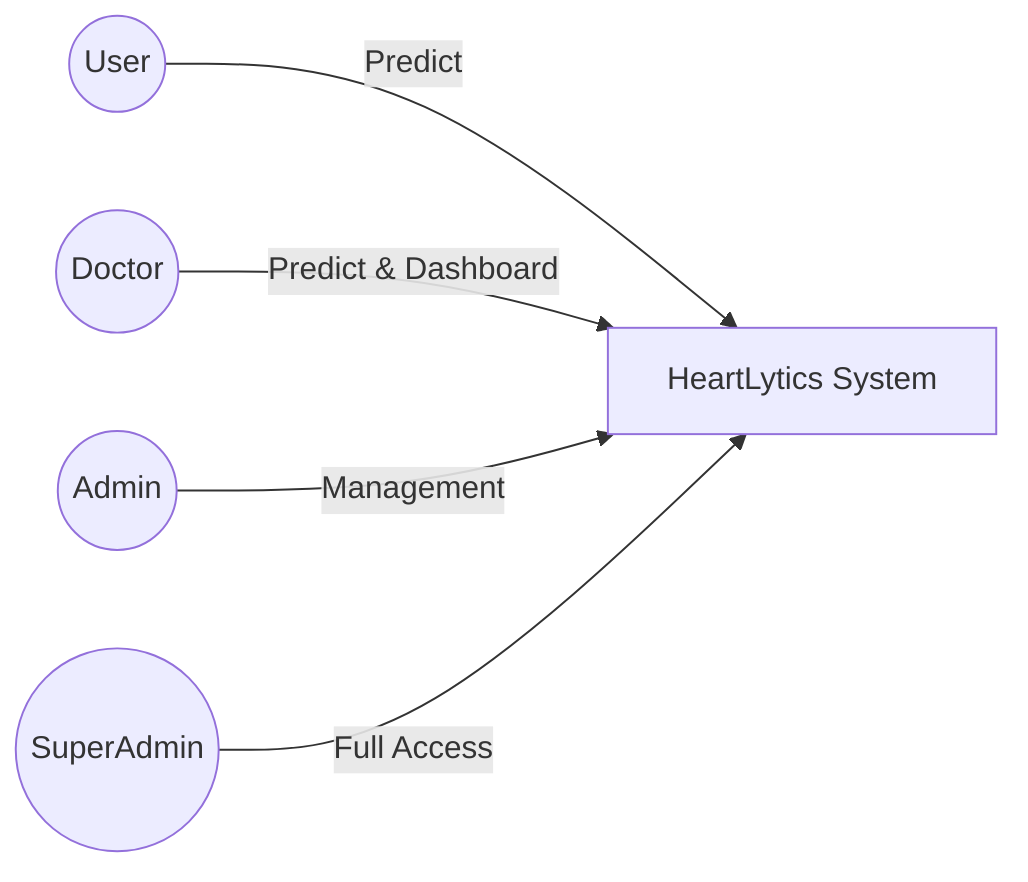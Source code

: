 flowchart LR
    User((User))
    Doctor((Doctor))
    Admin((Admin))
    SuperAdmin((SuperAdmin))
    System[HeartLytics System]
    User -->|Predict| System
    Doctor -->|Predict & Dashboard| System
    Admin -->|Management| System
    SuperAdmin -->|Full Access| System